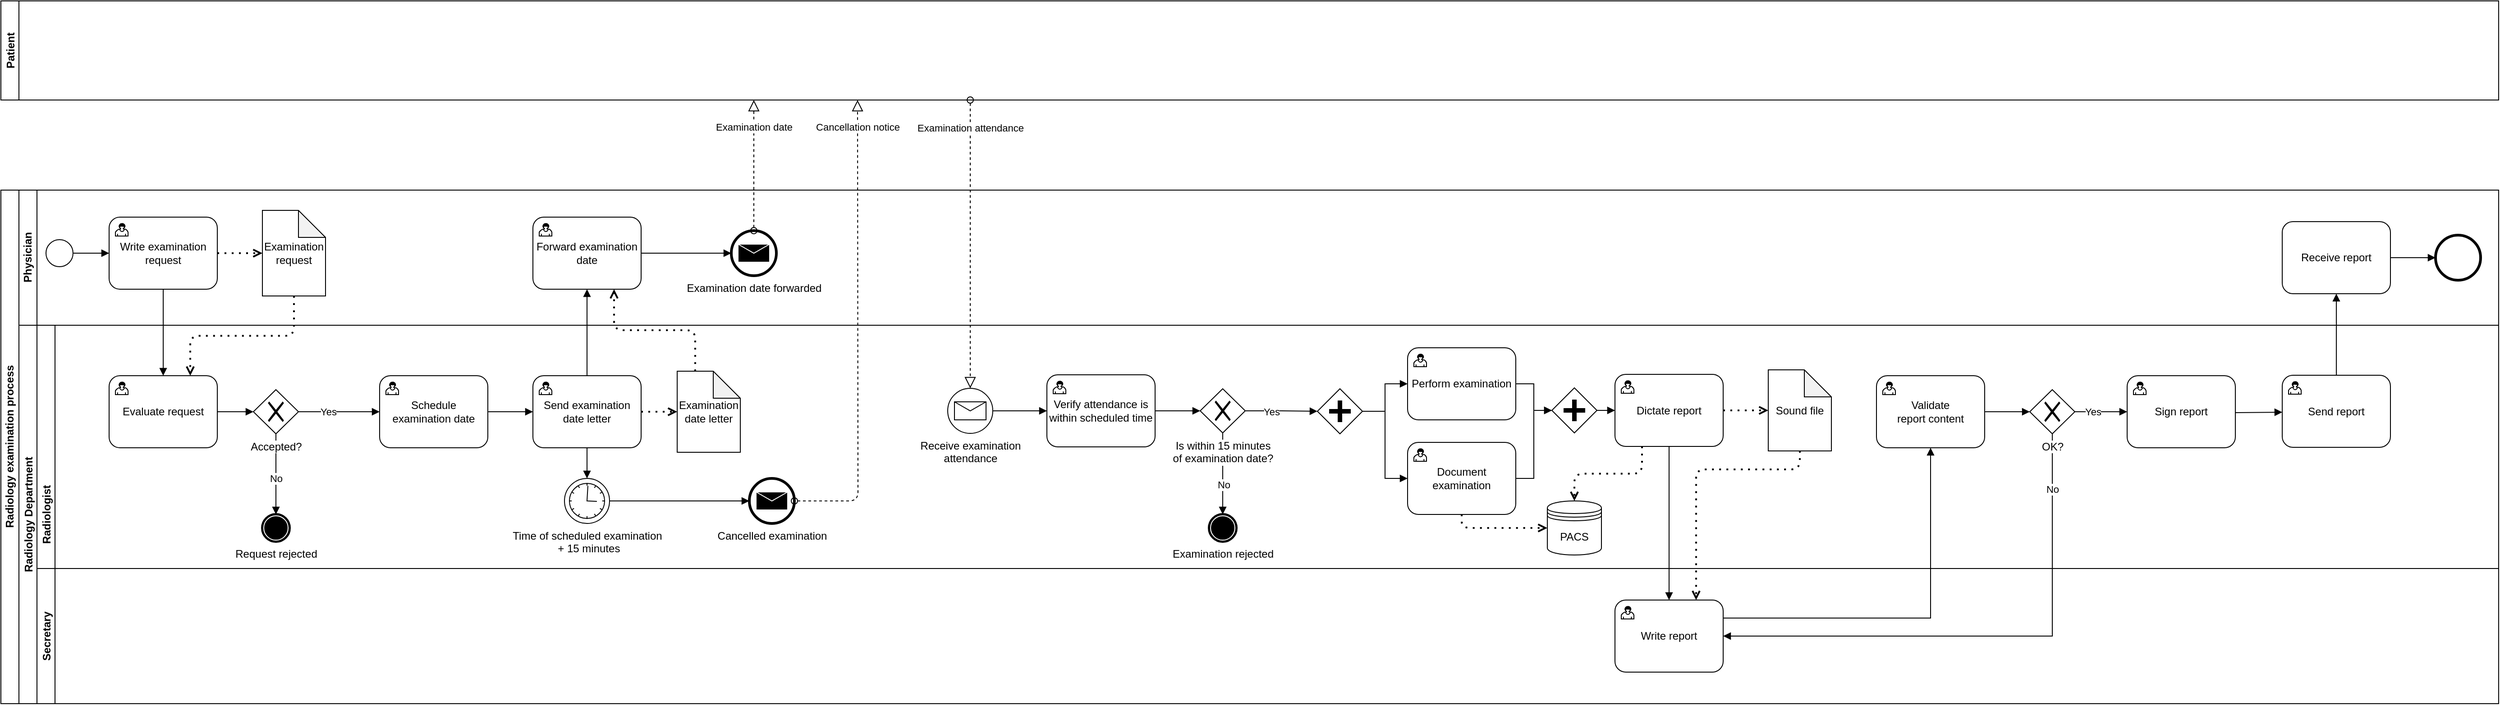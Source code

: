 <mxfile version="13.7.3" type="github">
  <diagram name="Page-1" id="2a216829-ef6e-dabb-86c1-c78162f3ba2b">
    <mxGraphModel dx="3198" dy="1883" grid="1" gridSize="10" guides="1" tooltips="1" connect="1" arrows="1" fold="1" page="1" pageScale="1" pageWidth="1100" pageHeight="850" background="#ffffff" math="0" shadow="0">
      <root>
        <mxCell id="0" />
        <mxCell id="1" parent="0" />
        <mxCell id="8SN7werZHuMEjHXAgfj6-5" value="Patient" style="swimlane;startSize=20;horizontal=0;" vertex="1" parent="1">
          <mxGeometry x="40" y="40" width="2770" height="110" as="geometry" />
        </mxCell>
        <mxCell id="8SN7werZHuMEjHXAgfj6-1" value="Radiology examination process" style="swimlane;html=1;childLayout=stackLayout;resizeParent=1;resizeParentMax=0;horizontal=0;startSize=20;horizontalStack=0;" vertex="1" parent="1">
          <mxGeometry x="40" y="250" width="2770" height="570" as="geometry" />
        </mxCell>
        <mxCell id="8SN7werZHuMEjHXAgfj6-3" value="Physician" style="swimlane;html=1;startSize=20;horizontal=0;" vertex="1" parent="8SN7werZHuMEjHXAgfj6-1">
          <mxGeometry x="20" width="2750" height="150" as="geometry" />
        </mxCell>
        <mxCell id="8SN7werZHuMEjHXAgfj6-15" value="" style="endArrow=block;endFill=1;endSize=6;html=1;exitX=1;exitY=0.5;exitDx=0;exitDy=0;entryX=0;entryY=0.5;entryDx=0;entryDy=0;" edge="1" parent="8SN7werZHuMEjHXAgfj6-3" source="8SN7werZHuMEjHXAgfj6-10" target="8SN7werZHuMEjHXAgfj6-11">
          <mxGeometry width="100" relative="1" as="geometry">
            <mxPoint x="130" y="35" as="sourcePoint" />
            <mxPoint x="230" y="35" as="targetPoint" />
          </mxGeometry>
        </mxCell>
        <mxCell id="8SN7werZHuMEjHXAgfj6-35" style="edgeStyle=orthogonalEdgeStyle;rounded=0;orthogonalLoop=1;jettySize=auto;html=1;endArrow=block;endFill=1;" edge="1" parent="8SN7werZHuMEjHXAgfj6-3" source="8SN7werZHuMEjHXAgfj6-30" target="8SN7werZHuMEjHXAgfj6-34">
          <mxGeometry relative="1" as="geometry" />
        </mxCell>
        <mxCell id="8SN7werZHuMEjHXAgfj6-144" style="edgeStyle=orthogonalEdgeStyle;rounded=0;orthogonalLoop=1;jettySize=auto;html=1;entryX=0;entryY=0.5;entryDx=0;entryDy=0;endArrow=block;endFill=1;" edge="1" parent="8SN7werZHuMEjHXAgfj6-3" source="8SN7werZHuMEjHXAgfj6-142" target="8SN7werZHuMEjHXAgfj6-143">
          <mxGeometry relative="1" as="geometry" />
        </mxCell>
        <mxCell id="8SN7werZHuMEjHXAgfj6-142" value="Receive report" style="shape=ext;rounded=1;html=1;whiteSpace=wrap;" vertex="1" parent="8SN7werZHuMEjHXAgfj6-3">
          <mxGeometry x="2510" y="35" width="120" height="80" as="geometry" />
        </mxCell>
        <mxCell id="8SN7werZHuMEjHXAgfj6-30" value="Forward examination date" style="html=1;whiteSpace=wrap;rounded=1;dropTarget=0;" vertex="1" parent="8SN7werZHuMEjHXAgfj6-3">
          <mxGeometry x="570" y="30" width="120" height="80" as="geometry" />
        </mxCell>
        <mxCell id="8SN7werZHuMEjHXAgfj6-31" value="" style="html=1;shape=mxgraph.bpmn.user_task;outlineConnect=0;" vertex="1" parent="8SN7werZHuMEjHXAgfj6-30">
          <mxGeometry width="14" height="14" relative="1" as="geometry">
            <mxPoint x="7" y="7" as="offset" />
          </mxGeometry>
        </mxCell>
        <mxCell id="8SN7werZHuMEjHXAgfj6-34" value="Examination date forwarded" style="shape=mxgraph.bpmn.shape;html=1;verticalLabelPosition=bottom;labelBackgroundColor=#ffffff;verticalAlign=top;align=center;perimeter=ellipsePerimeter;outlineConnect=0;outline=end;symbol=message;" vertex="1" parent="8SN7werZHuMEjHXAgfj6-3">
          <mxGeometry x="790" y="45" width="50" height="50" as="geometry" />
        </mxCell>
        <mxCell id="8SN7werZHuMEjHXAgfj6-10" value="" style="shape=mxgraph.bpmn.shape;html=1;verticalLabelPosition=bottom;labelBackgroundColor=#ffffff;verticalAlign=top;align=center;perimeter=ellipsePerimeter;outlineConnect=0;outline=standard;symbol=general;" vertex="1" parent="8SN7werZHuMEjHXAgfj6-3">
          <mxGeometry x="30" y="55" width="30" height="30" as="geometry" />
        </mxCell>
        <mxCell id="8SN7werZHuMEjHXAgfj6-11" value="Write examination request" style="html=1;whiteSpace=wrap;rounded=1;dropTarget=0;" vertex="1" parent="8SN7werZHuMEjHXAgfj6-3">
          <mxGeometry x="100" y="30" width="120" height="80" as="geometry" />
        </mxCell>
        <mxCell id="8SN7werZHuMEjHXAgfj6-12" value="" style="html=1;shape=mxgraph.bpmn.user_task;outlineConnect=0;" vertex="1" parent="8SN7werZHuMEjHXAgfj6-11">
          <mxGeometry width="14" height="14" relative="1" as="geometry">
            <mxPoint x="7" y="7" as="offset" />
          </mxGeometry>
        </mxCell>
        <mxCell id="8SN7werZHuMEjHXAgfj6-42" value="" style="endArrow=open;dashed=1;html=1;dashPattern=1 3;strokeWidth=2;exitX=1;exitY=0.5;exitDx=0;exitDy=0;entryX=0;entryY=0.5;entryDx=0;entryDy=0;endFill=0;edgeStyle=orthogonalEdgeStyle;entryPerimeter=0;" edge="1" parent="8SN7werZHuMEjHXAgfj6-3" source="8SN7werZHuMEjHXAgfj6-11" target="8SN7werZHuMEjHXAgfj6-41">
          <mxGeometry width="50" height="50" relative="1" as="geometry">
            <mxPoint x="820" y="220" as="sourcePoint" />
            <mxPoint x="720" y="120" as="targetPoint" />
          </mxGeometry>
        </mxCell>
        <mxCell id="8SN7werZHuMEjHXAgfj6-41" value="Examination request" style="shape=note;whiteSpace=wrap;html=1;backgroundOutline=1;darkOpacity=0.05;" vertex="1" parent="8SN7werZHuMEjHXAgfj6-3">
          <mxGeometry x="270" y="22.5" width="70" height="95" as="geometry" />
        </mxCell>
        <mxCell id="8SN7werZHuMEjHXAgfj6-143" value="" style="shape=mxgraph.bpmn.shape;html=1;verticalLabelPosition=bottom;labelBackgroundColor=#ffffff;verticalAlign=top;align=center;perimeter=ellipsePerimeter;outlineConnect=0;outline=end;symbol=general;" vertex="1" parent="8SN7werZHuMEjHXAgfj6-3">
          <mxGeometry x="2680" y="50" width="50" height="50" as="geometry" />
        </mxCell>
        <mxCell id="8SN7werZHuMEjHXAgfj6-7" value="Radiology Department" style="swimlane;startSize=20;horizontal=0;" vertex="1" parent="8SN7werZHuMEjHXAgfj6-1">
          <mxGeometry x="20" y="150" width="2750" height="420" as="geometry" />
        </mxCell>
        <mxCell id="8SN7werZHuMEjHXAgfj6-8" value="Radiologist" style="swimlane;startSize=20;horizontal=0;" vertex="1" parent="8SN7werZHuMEjHXAgfj6-7">
          <mxGeometry x="20" width="2730" height="420" as="geometry" />
        </mxCell>
        <mxCell id="8SN7werZHuMEjHXAgfj6-22" style="edgeStyle=orthogonalEdgeStyle;rounded=0;orthogonalLoop=1;jettySize=auto;html=1;entryX=0.5;entryY=0;entryDx=0;entryDy=0;exitX=0.5;exitY=1;exitDx=0;exitDy=0;endArrow=block;endFill=1;" edge="1" parent="8SN7werZHuMEjHXAgfj6-8" source="8SN7werZHuMEjHXAgfj6-18" target="8SN7werZHuMEjHXAgfj6-20">
          <mxGeometry relative="1" as="geometry">
            <mxPoint x="340" y="41" as="targetPoint" />
          </mxGeometry>
        </mxCell>
        <mxCell id="8SN7werZHuMEjHXAgfj6-23" value="No" style="edgeLabel;html=1;align=center;verticalAlign=middle;resizable=0;points=[];" vertex="1" connectable="0" parent="8SN7werZHuMEjHXAgfj6-22">
          <mxGeometry x="-0.304" y="1" relative="1" as="geometry">
            <mxPoint x="-1" y="18.64" as="offset" />
          </mxGeometry>
        </mxCell>
        <mxCell id="8SN7werZHuMEjHXAgfj6-26" style="edgeStyle=orthogonalEdgeStyle;rounded=0;orthogonalLoop=1;jettySize=auto;html=1;entryX=0;entryY=0.5;entryDx=0;entryDy=0;endArrow=block;endFill=1;" edge="1" parent="8SN7werZHuMEjHXAgfj6-8" source="8SN7werZHuMEjHXAgfj6-18" target="8SN7werZHuMEjHXAgfj6-24">
          <mxGeometry relative="1" as="geometry" />
        </mxCell>
        <mxCell id="8SN7werZHuMEjHXAgfj6-27" value="Yes" style="edgeLabel;html=1;align=center;verticalAlign=middle;resizable=0;points=[];" vertex="1" connectable="0" parent="8SN7werZHuMEjHXAgfj6-26">
          <mxGeometry x="-0.28" relative="1" as="geometry">
            <mxPoint as="offset" />
          </mxGeometry>
        </mxCell>
        <mxCell id="8SN7werZHuMEjHXAgfj6-88" style="edgeStyle=orthogonalEdgeStyle;rounded=0;orthogonalLoop=1;jettySize=auto;html=1;entryX=0.5;entryY=0;entryDx=0;entryDy=0;endArrow=block;endFill=1;" edge="1" parent="8SN7werZHuMEjHXAgfj6-8" source="8SN7werZHuMEjHXAgfj6-86" target="8SN7werZHuMEjHXAgfj6-87">
          <mxGeometry relative="1" as="geometry" />
        </mxCell>
        <mxCell id="8SN7werZHuMEjHXAgfj6-93" value="No" style="edgeLabel;html=1;align=center;verticalAlign=middle;resizable=0;points=[];" vertex="1" connectable="0" parent="8SN7werZHuMEjHXAgfj6-88">
          <mxGeometry x="0.259" y="1" relative="1" as="geometry">
            <mxPoint as="offset" />
          </mxGeometry>
        </mxCell>
        <mxCell id="8SN7werZHuMEjHXAgfj6-92" style="edgeStyle=orthogonalEdgeStyle;rounded=0;orthogonalLoop=1;jettySize=auto;html=1;endArrow=block;endFill=1;entryX=0;entryY=0.5;entryDx=0;entryDy=0;" edge="1" parent="8SN7werZHuMEjHXAgfj6-8" source="8SN7werZHuMEjHXAgfj6-86" target="8SN7werZHuMEjHXAgfj6-95">
          <mxGeometry relative="1" as="geometry">
            <mxPoint x="1400" y="100" as="targetPoint" />
          </mxGeometry>
        </mxCell>
        <mxCell id="8SN7werZHuMEjHXAgfj6-94" value="Yes" style="edgeLabel;html=1;align=center;verticalAlign=middle;resizable=0;points=[];" vertex="1" connectable="0" parent="8SN7werZHuMEjHXAgfj6-92">
          <mxGeometry x="-0.295" y="-5" relative="1" as="geometry">
            <mxPoint y="-4" as="offset" />
          </mxGeometry>
        </mxCell>
        <mxCell id="8SN7werZHuMEjHXAgfj6-101" style="edgeStyle=orthogonalEdgeStyle;rounded=0;orthogonalLoop=1;jettySize=auto;html=1;entryX=0;entryY=0.5;entryDx=0;entryDy=0;endArrow=block;endFill=1;" edge="1" parent="8SN7werZHuMEjHXAgfj6-8" source="8SN7werZHuMEjHXAgfj6-90" target="8SN7werZHuMEjHXAgfj6-100">
          <mxGeometry relative="1" as="geometry" />
        </mxCell>
        <mxCell id="8SN7werZHuMEjHXAgfj6-90" value="Perform examination" style="html=1;whiteSpace=wrap;rounded=1;dropTarget=0;" vertex="1" parent="8SN7werZHuMEjHXAgfj6-8">
          <mxGeometry x="1520" y="25" width="120" height="80" as="geometry" />
        </mxCell>
        <mxCell id="8SN7werZHuMEjHXAgfj6-91" value="" style="html=1;shape=mxgraph.bpmn.user_task;outlineConnect=0;" vertex="1" parent="8SN7werZHuMEjHXAgfj6-90">
          <mxGeometry width="14" height="14" relative="1" as="geometry">
            <mxPoint x="7" y="7" as="offset" />
          </mxGeometry>
        </mxCell>
        <mxCell id="8SN7werZHuMEjHXAgfj6-98" style="edgeStyle=orthogonalEdgeStyle;rounded=0;orthogonalLoop=1;jettySize=auto;html=1;entryX=0;entryY=0.5;entryDx=0;entryDy=0;endArrow=block;endFill=1;" edge="1" parent="8SN7werZHuMEjHXAgfj6-8" source="8SN7werZHuMEjHXAgfj6-95" target="8SN7werZHuMEjHXAgfj6-90">
          <mxGeometry relative="1" as="geometry" />
        </mxCell>
        <mxCell id="8SN7werZHuMEjHXAgfj6-99" style="edgeStyle=orthogonalEdgeStyle;rounded=0;orthogonalLoop=1;jettySize=auto;html=1;entryX=0;entryY=0.5;entryDx=0;entryDy=0;endArrow=block;endFill=1;" edge="1" parent="8SN7werZHuMEjHXAgfj6-8" source="8SN7werZHuMEjHXAgfj6-95" target="8SN7werZHuMEjHXAgfj6-96">
          <mxGeometry relative="1" as="geometry" />
        </mxCell>
        <mxCell id="8SN7werZHuMEjHXAgfj6-105" style="edgeStyle=orthogonalEdgeStyle;rounded=0;orthogonalLoop=1;jettySize=auto;html=1;entryX=0;entryY=0.5;entryDx=0;entryDy=0;endArrow=block;endFill=1;" edge="1" parent="8SN7werZHuMEjHXAgfj6-8" source="8SN7werZHuMEjHXAgfj6-100" target="8SN7werZHuMEjHXAgfj6-103">
          <mxGeometry relative="1" as="geometry" />
        </mxCell>
        <mxCell id="8SN7werZHuMEjHXAgfj6-102" style="edgeStyle=orthogonalEdgeStyle;rounded=0;orthogonalLoop=1;jettySize=auto;html=1;endArrow=block;endFill=1;entryX=0;entryY=0.5;entryDx=0;entryDy=0;" edge="1" parent="8SN7werZHuMEjHXAgfj6-8" source="8SN7werZHuMEjHXAgfj6-96" target="8SN7werZHuMEjHXAgfj6-100">
          <mxGeometry relative="1" as="geometry" />
        </mxCell>
        <mxCell id="8SN7werZHuMEjHXAgfj6-109" value="Sound file" style="shape=note;whiteSpace=wrap;html=1;backgroundOutline=1;darkOpacity=0.05;" vertex="1" parent="8SN7werZHuMEjHXAgfj6-8">
          <mxGeometry x="1920" y="49.5" width="70" height="90" as="geometry" />
        </mxCell>
        <mxCell id="8SN7werZHuMEjHXAgfj6-100" value="" style="shape=mxgraph.bpmn.shape;html=1;verticalLabelPosition=bottom;labelBackgroundColor=#ffffff;verticalAlign=top;align=center;perimeter=rhombusPerimeter;background=gateway;outlineConnect=0;outline=none;symbol=parallelGw;" vertex="1" parent="8SN7werZHuMEjHXAgfj6-8">
          <mxGeometry x="1680" y="69.5" width="50" height="50" as="geometry" />
        </mxCell>
        <mxCell id="8SN7werZHuMEjHXAgfj6-86" value="Is within 15 minutes&lt;br&gt;of examination date?" style="shape=mxgraph.bpmn.shape;html=1;verticalLabelPosition=bottom;labelBackgroundColor=#ffffff;verticalAlign=top;align=center;perimeter=rhombusPerimeter;background=gateway;outlineConnect=0;outline=none;symbol=exclusiveGw;" vertex="1" parent="8SN7werZHuMEjHXAgfj6-8">
          <mxGeometry x="1290" y="70.5" width="50" height="49" as="geometry" />
        </mxCell>
        <mxCell id="8SN7werZHuMEjHXAgfj6-131" style="edgeStyle=orthogonalEdgeStyle;rounded=0;orthogonalLoop=1;jettySize=auto;html=1;entryX=1;entryY=0.5;entryDx=0;entryDy=0;endArrow=block;endFill=1;" edge="1" parent="8SN7werZHuMEjHXAgfj6-8" source="8SN7werZHuMEjHXAgfj6-129" target="8SN7werZHuMEjHXAgfj6-111">
          <mxGeometry relative="1" as="geometry">
            <Array as="points">
              <mxPoint x="2235" y="345" />
            </Array>
          </mxGeometry>
        </mxCell>
        <mxCell id="8SN7werZHuMEjHXAgfj6-132" value="No" style="edgeLabel;html=1;align=center;verticalAlign=middle;resizable=0;points=[];" vertex="1" connectable="0" parent="8SN7werZHuMEjHXAgfj6-131">
          <mxGeometry x="-0.795" relative="1" as="geometry">
            <mxPoint y="1" as="offset" />
          </mxGeometry>
        </mxCell>
        <mxCell id="8SN7werZHuMEjHXAgfj6-136" value="Yes" style="edgeStyle=orthogonalEdgeStyle;rounded=0;orthogonalLoop=1;jettySize=auto;html=1;endArrow=block;endFill=1;entryX=0;entryY=0.5;entryDx=0;entryDy=0;" edge="1" parent="8SN7werZHuMEjHXAgfj6-8" source="8SN7werZHuMEjHXAgfj6-129" target="8SN7werZHuMEjHXAgfj6-134">
          <mxGeometry x="-0.31" relative="1" as="geometry">
            <mxPoint x="2318" y="95" as="targetPoint" />
            <mxPoint as="offset" />
          </mxGeometry>
        </mxCell>
        <mxCell id="8SN7werZHuMEjHXAgfj6-129" value="OK?" style="shape=mxgraph.bpmn.shape;html=1;verticalLabelPosition=bottom;labelBackgroundColor=#ffffff;verticalAlign=top;align=center;perimeter=rhombusPerimeter;background=gateway;outlineConnect=0;outline=none;symbol=exclusiveGw;" vertex="1" parent="8SN7werZHuMEjHXAgfj6-8">
          <mxGeometry x="2210" y="71.5" width="50" height="49" as="geometry" />
        </mxCell>
        <mxCell id="8SN7werZHuMEjHXAgfj6-95" value="" style="shape=mxgraph.bpmn.shape;html=1;verticalLabelPosition=bottom;labelBackgroundColor=#ffffff;verticalAlign=top;align=center;perimeter=rhombusPerimeter;background=gateway;outlineConnect=0;outline=none;symbol=parallelGw;" vertex="1" parent="8SN7werZHuMEjHXAgfj6-8">
          <mxGeometry x="1420" y="70.5" width="50" height="50" as="geometry" />
        </mxCell>
        <mxCell id="8SN7werZHuMEjHXAgfj6-113" style="edgeStyle=orthogonalEdgeStyle;rounded=0;orthogonalLoop=1;jettySize=auto;html=1;entryX=0.5;entryY=0;entryDx=0;entryDy=0;endArrow=block;endFill=1;exitX=0.5;exitY=1;exitDx=0;exitDy=0;" edge="1" parent="8SN7werZHuMEjHXAgfj6-8" source="8SN7werZHuMEjHXAgfj6-103" target="8SN7werZHuMEjHXAgfj6-111">
          <mxGeometry relative="1" as="geometry" />
        </mxCell>
        <mxCell id="8SN7werZHuMEjHXAgfj6-103" value="Dictate report" style="html=1;whiteSpace=wrap;rounded=1;dropTarget=0;" vertex="1" parent="8SN7werZHuMEjHXAgfj6-8">
          <mxGeometry x="1750" y="54.5" width="120" height="80" as="geometry" />
        </mxCell>
        <mxCell id="8SN7werZHuMEjHXAgfj6-104" value="" style="html=1;shape=mxgraph.bpmn.user_task;outlineConnect=0;" vertex="1" parent="8SN7werZHuMEjHXAgfj6-103">
          <mxGeometry width="14" height="14" relative="1" as="geometry">
            <mxPoint x="7" y="7" as="offset" />
          </mxGeometry>
        </mxCell>
        <mxCell id="8SN7werZHuMEjHXAgfj6-130" style="edgeStyle=orthogonalEdgeStyle;rounded=0;orthogonalLoop=1;jettySize=auto;html=1;entryX=0;entryY=0.5;entryDx=0;entryDy=0;endArrow=block;endFill=1;" edge="1" parent="8SN7werZHuMEjHXAgfj6-8" source="8SN7werZHuMEjHXAgfj6-115" target="8SN7werZHuMEjHXAgfj6-129">
          <mxGeometry relative="1" as="geometry" />
        </mxCell>
        <mxCell id="8SN7werZHuMEjHXAgfj6-115" value="Validate &lt;br&gt;report content" style="html=1;whiteSpace=wrap;rounded=1;dropTarget=0;" vertex="1" parent="8SN7werZHuMEjHXAgfj6-8">
          <mxGeometry x="2040" y="56" width="120" height="80" as="geometry" />
        </mxCell>
        <mxCell id="8SN7werZHuMEjHXAgfj6-116" value="" style="html=1;shape=mxgraph.bpmn.user_task;outlineConnect=0;" vertex="1" parent="8SN7werZHuMEjHXAgfj6-115">
          <mxGeometry width="14" height="14" relative="1" as="geometry">
            <mxPoint x="7" y="7" as="offset" />
          </mxGeometry>
        </mxCell>
        <mxCell id="8SN7werZHuMEjHXAgfj6-139" style="edgeStyle=orthogonalEdgeStyle;rounded=0;orthogonalLoop=1;jettySize=auto;html=1;entryX=0;entryY=0.5;entryDx=0;entryDy=0;endArrow=block;endFill=1;exitX=1;exitY=0.5;exitDx=0;exitDy=0;" edge="1" parent="8SN7werZHuMEjHXAgfj6-8">
          <mxGeometry relative="1" as="geometry">
            <mxPoint x="2438" y="97" as="sourcePoint" />
            <mxPoint x="2490" y="96.5" as="targetPoint" />
            <Array as="points">
              <mxPoint x="2490" y="97" />
            </Array>
          </mxGeometry>
        </mxCell>
        <mxCell id="8SN7werZHuMEjHXAgfj6-134" value="Sign report" style="html=1;whiteSpace=wrap;rounded=1;dropTarget=0;" vertex="1" parent="8SN7werZHuMEjHXAgfj6-8">
          <mxGeometry x="2318" y="56" width="120" height="80" as="geometry" />
        </mxCell>
        <mxCell id="8SN7werZHuMEjHXAgfj6-135" value="" style="html=1;shape=mxgraph.bpmn.user_task;outlineConnect=0;" vertex="1" parent="8SN7werZHuMEjHXAgfj6-134">
          <mxGeometry width="14" height="14" relative="1" as="geometry">
            <mxPoint x="7" y="7" as="offset" />
          </mxGeometry>
        </mxCell>
        <mxCell id="8SN7werZHuMEjHXAgfj6-137" value="Send report" style="html=1;whiteSpace=wrap;rounded=1;dropTarget=0;" vertex="1" parent="8SN7werZHuMEjHXAgfj6-8">
          <mxGeometry x="2490" y="55.5" width="120" height="80" as="geometry" />
        </mxCell>
        <mxCell id="8SN7werZHuMEjHXAgfj6-138" value="" style="html=1;shape=mxgraph.bpmn.user_task;outlineConnect=0;" vertex="1" parent="8SN7werZHuMEjHXAgfj6-137">
          <mxGeometry width="14" height="14" relative="1" as="geometry">
            <mxPoint x="7" y="7" as="offset" />
          </mxGeometry>
        </mxCell>
        <mxCell id="8SN7werZHuMEjHXAgfj6-96" value="Document examination" style="html=1;whiteSpace=wrap;rounded=1;dropTarget=0;" vertex="1" parent="8SN7werZHuMEjHXAgfj6-8">
          <mxGeometry x="1520" y="130" width="120" height="80" as="geometry" />
        </mxCell>
        <mxCell id="8SN7werZHuMEjHXAgfj6-97" value="" style="html=1;shape=mxgraph.bpmn.user_task;outlineConnect=0;" vertex="1" parent="8SN7werZHuMEjHXAgfj6-96">
          <mxGeometry width="14" height="14" relative="1" as="geometry">
            <mxPoint x="7" y="7" as="offset" />
          </mxGeometry>
        </mxCell>
        <mxCell id="8SN7werZHuMEjHXAgfj6-126" value="Cancelled examination" style="shape=mxgraph.bpmn.shape;html=1;verticalLabelPosition=bottom;labelBackgroundColor=#ffffff;verticalAlign=top;align=center;perimeter=ellipsePerimeter;outlineConnect=0;outline=end;symbol=message;" vertex="1" parent="8SN7werZHuMEjHXAgfj6-8">
          <mxGeometry x="790" y="170" width="50" height="50" as="geometry" />
        </mxCell>
        <mxCell id="8SN7werZHuMEjHXAgfj6-118" value="PACS" style="shape=datastore;whiteSpace=wrap;html=1;" vertex="1" parent="8SN7werZHuMEjHXAgfj6-8">
          <mxGeometry x="1675" y="195" width="60" height="60" as="geometry" />
        </mxCell>
        <mxCell id="8SN7werZHuMEjHXAgfj6-87" value="Examination rejected" style="shape=mxgraph.bpmn.shape;html=1;verticalLabelPosition=bottom;labelBackgroundColor=#ffffff;verticalAlign=top;align=center;perimeter=ellipsePerimeter;outlineConnect=0;outline=end;symbol=terminate;" vertex="1" parent="8SN7werZHuMEjHXAgfj6-8">
          <mxGeometry x="1300" y="210" width="30" height="30" as="geometry" />
        </mxCell>
        <mxCell id="8SN7werZHuMEjHXAgfj6-108" style="edgeStyle=orthogonalEdgeStyle;rounded=0;orthogonalLoop=1;jettySize=auto;html=1;entryX=0;entryY=0.5;entryDx=0;entryDy=0;endArrow=block;endFill=1;" edge="1" parent="8SN7werZHuMEjHXAgfj6-8" source="8SN7werZHuMEjHXAgfj6-106" target="8SN7werZHuMEjHXAgfj6-86">
          <mxGeometry relative="1" as="geometry" />
        </mxCell>
        <mxCell id="8SN7werZHuMEjHXAgfj6-106" value="Verify attendance is within scheduled time" style="html=1;whiteSpace=wrap;rounded=1;dropTarget=0;" vertex="1" parent="8SN7werZHuMEjHXAgfj6-8">
          <mxGeometry x="1120" y="55" width="120" height="80" as="geometry" />
        </mxCell>
        <mxCell id="8SN7werZHuMEjHXAgfj6-107" value="" style="html=1;shape=mxgraph.bpmn.user_task;outlineConnect=0;" vertex="1" parent="8SN7werZHuMEjHXAgfj6-106">
          <mxGeometry width="14" height="14" relative="1" as="geometry">
            <mxPoint x="7" y="7" as="offset" />
          </mxGeometry>
        </mxCell>
        <mxCell id="8SN7werZHuMEjHXAgfj6-123" style="edgeStyle=orthogonalEdgeStyle;rounded=0;orthogonalLoop=1;jettySize=auto;html=1;entryX=0.5;entryY=0;entryDx=0;entryDy=0;endArrow=block;endFill=1;" edge="1" parent="8SN7werZHuMEjHXAgfj6-8" source="8SN7werZHuMEjHXAgfj6-28" target="8SN7werZHuMEjHXAgfj6-122">
          <mxGeometry relative="1" as="geometry" />
        </mxCell>
        <mxCell id="8SN7werZHuMEjHXAgfj6-28" value="Send examination date letter" style="html=1;whiteSpace=wrap;rounded=1;dropTarget=0;" vertex="1" parent="8SN7werZHuMEjHXAgfj6-8">
          <mxGeometry x="550" y="56" width="120" height="80" as="geometry" />
        </mxCell>
        <mxCell id="8SN7werZHuMEjHXAgfj6-29" value="" style="html=1;shape=mxgraph.bpmn.user_task;outlineConnect=0;" vertex="1" parent="8SN7werZHuMEjHXAgfj6-28">
          <mxGeometry width="14" height="14" relative="1" as="geometry">
            <mxPoint x="7" y="7" as="offset" />
          </mxGeometry>
        </mxCell>
        <mxCell id="8SN7werZHuMEjHXAgfj6-32" style="edgeStyle=orthogonalEdgeStyle;rounded=0;orthogonalLoop=1;jettySize=auto;html=1;entryX=0;entryY=0.5;entryDx=0;entryDy=0;endArrow=block;endFill=1;" edge="1" parent="8SN7werZHuMEjHXAgfj6-8" source="8SN7werZHuMEjHXAgfj6-24" target="8SN7werZHuMEjHXAgfj6-28">
          <mxGeometry relative="1" as="geometry" />
        </mxCell>
        <mxCell id="8SN7werZHuMEjHXAgfj6-39" value="" style="endArrow=open;dashed=1;html=1;dashPattern=1 3;strokeWidth=2;exitX=1;exitY=0.5;exitDx=0;exitDy=0;entryX=0;entryY=0.5;entryDx=0;entryDy=0;entryPerimeter=0;endFill=0;" edge="1" parent="8SN7werZHuMEjHXAgfj6-8" source="8SN7werZHuMEjHXAgfj6-28" target="8SN7werZHuMEjHXAgfj6-38">
          <mxGeometry width="50" height="50" relative="1" as="geometry">
            <mxPoint x="510" y="60" as="sourcePoint" />
            <mxPoint x="560" y="10" as="targetPoint" />
          </mxGeometry>
        </mxCell>
        <mxCell id="8SN7werZHuMEjHXAgfj6-44" style="edgeStyle=orthogonalEdgeStyle;rounded=0;orthogonalLoop=1;jettySize=auto;html=1;entryX=0;entryY=0.5;entryDx=0;entryDy=0;endArrow=block;endFill=1;" edge="1" parent="8SN7werZHuMEjHXAgfj6-8" source="8SN7werZHuMEjHXAgfj6-16" target="8SN7werZHuMEjHXAgfj6-18">
          <mxGeometry relative="1" as="geometry" />
        </mxCell>
        <mxCell id="8SN7werZHuMEjHXAgfj6-16" value="Evaluate request" style="html=1;whiteSpace=wrap;rounded=1;dropTarget=0;" vertex="1" parent="8SN7werZHuMEjHXAgfj6-8">
          <mxGeometry x="80" y="56" width="120" height="80" as="geometry" />
        </mxCell>
        <mxCell id="8SN7werZHuMEjHXAgfj6-17" value="" style="html=1;shape=mxgraph.bpmn.user_task;outlineConnect=0;" vertex="1" parent="8SN7werZHuMEjHXAgfj6-16">
          <mxGeometry width="14" height="14" relative="1" as="geometry">
            <mxPoint x="7" y="7" as="offset" />
          </mxGeometry>
        </mxCell>
        <mxCell id="8SN7werZHuMEjHXAgfj6-18" value="Accepted?" style="shape=mxgraph.bpmn.shape;html=1;verticalLabelPosition=bottom;labelBackgroundColor=#ffffff;verticalAlign=top;align=center;perimeter=rhombusPerimeter;background=gateway;outlineConnect=0;outline=none;symbol=exclusiveGw;" vertex="1" parent="8SN7werZHuMEjHXAgfj6-8">
          <mxGeometry x="240" y="71.5" width="50" height="49" as="geometry" />
        </mxCell>
        <mxCell id="8SN7werZHuMEjHXAgfj6-24" value="Schedule examination date" style="html=1;whiteSpace=wrap;rounded=1;dropTarget=0;" vertex="1" parent="8SN7werZHuMEjHXAgfj6-8">
          <mxGeometry x="380" y="56" width="120" height="80" as="geometry" />
        </mxCell>
        <mxCell id="8SN7werZHuMEjHXAgfj6-25" value="" style="html=1;shape=mxgraph.bpmn.user_task;outlineConnect=0;" vertex="1" parent="8SN7werZHuMEjHXAgfj6-24">
          <mxGeometry width="14" height="14" relative="1" as="geometry">
            <mxPoint x="7" y="7" as="offset" />
          </mxGeometry>
        </mxCell>
        <mxCell id="8SN7werZHuMEjHXAgfj6-38" value="Examination date letter" style="shape=note;whiteSpace=wrap;html=1;backgroundOutline=1;darkOpacity=0.05;" vertex="1" parent="8SN7werZHuMEjHXAgfj6-8">
          <mxGeometry x="710" y="51" width="70" height="90" as="geometry" />
        </mxCell>
        <mxCell id="8SN7werZHuMEjHXAgfj6-79" value="Receive examination &lt;br&gt;attendance" style="shape=mxgraph.bpmn.shape;html=1;verticalLabelPosition=bottom;labelBackgroundColor=#ffffff;verticalAlign=top;align=center;perimeter=ellipsePerimeter;outlineConnect=0;outline=standard;symbol=message;" vertex="1" parent="8SN7werZHuMEjHXAgfj6-8">
          <mxGeometry x="1010" y="70" width="50" height="50" as="geometry" />
        </mxCell>
        <mxCell id="8SN7werZHuMEjHXAgfj6-20" value="Request rejected" style="shape=mxgraph.bpmn.shape;html=1;verticalLabelPosition=bottom;labelBackgroundColor=#ffffff;verticalAlign=top;align=center;perimeter=ellipsePerimeter;outlineConnect=0;outline=end;symbol=terminate;" vertex="1" parent="8SN7werZHuMEjHXAgfj6-8">
          <mxGeometry x="250" y="210" width="30" height="30" as="geometry" />
        </mxCell>
        <mxCell id="8SN7werZHuMEjHXAgfj6-85" value="Secretary" style="swimlane;startSize=20;horizontal=0;" vertex="1" parent="8SN7werZHuMEjHXAgfj6-8">
          <mxGeometry y="270" width="2730" height="150" as="geometry" />
        </mxCell>
        <mxCell id="8SN7werZHuMEjHXAgfj6-111" value="Write report" style="html=1;whiteSpace=wrap;rounded=1;dropTarget=0;" vertex="1" parent="8SN7werZHuMEjHXAgfj6-85">
          <mxGeometry x="1750" y="35" width="120" height="80" as="geometry" />
        </mxCell>
        <mxCell id="8SN7werZHuMEjHXAgfj6-112" value="" style="html=1;shape=mxgraph.bpmn.user_task;outlineConnect=0;" vertex="1" parent="8SN7werZHuMEjHXAgfj6-111">
          <mxGeometry width="14" height="14" relative="1" as="geometry">
            <mxPoint x="7" y="7" as="offset" />
          </mxGeometry>
        </mxCell>
        <mxCell id="8SN7werZHuMEjHXAgfj6-67" style="edgeStyle=orthogonalEdgeStyle;rounded=0;orthogonalLoop=1;jettySize=auto;html=1;endArrow=block;endFill=1;exitX=1;exitY=0.5;exitDx=0;exitDy=0;entryX=0;entryY=0.5;entryDx=0;entryDy=0;" edge="1" parent="8SN7werZHuMEjHXAgfj6-8" source="8SN7werZHuMEjHXAgfj6-79" target="8SN7werZHuMEjHXAgfj6-106">
          <mxGeometry relative="1" as="geometry">
            <mxPoint x="1410.0" y="-48.0" as="sourcePoint" />
            <mxPoint x="1100" y="60" as="targetPoint" />
          </mxGeometry>
        </mxCell>
        <mxCell id="8SN7werZHuMEjHXAgfj6-110" value="" style="endArrow=open;dashed=1;html=1;dashPattern=1 3;strokeWidth=2;exitX=1;exitY=0.5;exitDx=0;exitDy=0;entryX=0;entryY=0.5;entryDx=0;entryDy=0;endFill=0;edgeStyle=orthogonalEdgeStyle;entryPerimeter=0;" edge="1" parent="8SN7werZHuMEjHXAgfj6-8" source="8SN7werZHuMEjHXAgfj6-103" target="8SN7werZHuMEjHXAgfj6-109">
          <mxGeometry width="50" height="50" relative="1" as="geometry">
            <mxPoint x="740" y="61" as="sourcePoint" />
            <mxPoint x="700" y="-30" as="targetPoint" />
          </mxGeometry>
        </mxCell>
        <mxCell id="8SN7werZHuMEjHXAgfj6-114" value="" style="endArrow=open;dashed=1;html=1;dashPattern=1 3;strokeWidth=2;exitX=0.5;exitY=1;exitDx=0;exitDy=0;entryX=0.75;entryY=0;entryDx=0;entryDy=0;endFill=0;edgeStyle=orthogonalEdgeStyle;exitPerimeter=0;" edge="1" parent="8SN7werZHuMEjHXAgfj6-8" source="8SN7werZHuMEjHXAgfj6-109" target="8SN7werZHuMEjHXAgfj6-111">
          <mxGeometry width="50" height="50" relative="1" as="geometry">
            <mxPoint x="1880" y="104.5" as="sourcePoint" />
            <mxPoint x="1930" y="104.5" as="targetPoint" />
            <Array as="points">
              <mxPoint x="1955" y="160" />
              <mxPoint x="1840" y="160" />
            </Array>
          </mxGeometry>
        </mxCell>
        <mxCell id="8SN7werZHuMEjHXAgfj6-117" style="edgeStyle=orthogonalEdgeStyle;rounded=0;orthogonalLoop=1;jettySize=auto;html=1;entryX=0.5;entryY=1;entryDx=0;entryDy=0;endArrow=block;endFill=1;exitX=1;exitY=0.25;exitDx=0;exitDy=0;" edge="1" parent="8SN7werZHuMEjHXAgfj6-8" source="8SN7werZHuMEjHXAgfj6-111" target="8SN7werZHuMEjHXAgfj6-115">
          <mxGeometry relative="1" as="geometry" />
        </mxCell>
        <mxCell id="8SN7werZHuMEjHXAgfj6-119" value="" style="endArrow=open;dashed=1;html=1;dashPattern=1 3;strokeWidth=2;exitX=0.25;exitY=1;exitDx=0;exitDy=0;entryX=0.5;entryY=0;entryDx=0;entryDy=0;endFill=0;edgeStyle=orthogonalEdgeStyle;" edge="1" parent="8SN7werZHuMEjHXAgfj6-8" source="8SN7werZHuMEjHXAgfj6-103" target="8SN7werZHuMEjHXAgfj6-118">
          <mxGeometry width="50" height="50" relative="1" as="geometry">
            <mxPoint x="1880" y="104.5" as="sourcePoint" />
            <mxPoint x="1930" y="104.5" as="targetPoint" />
          </mxGeometry>
        </mxCell>
        <mxCell id="8SN7werZHuMEjHXAgfj6-121" value="" style="endArrow=open;dashed=1;html=1;dashPattern=1 3;strokeWidth=2;exitX=0.5;exitY=1;exitDx=0;exitDy=0;entryX=0;entryY=0.5;entryDx=0;entryDy=0;endFill=0;edgeStyle=orthogonalEdgeStyle;" edge="1" parent="8SN7werZHuMEjHXAgfj6-8" source="8SN7werZHuMEjHXAgfj6-96" target="8SN7werZHuMEjHXAgfj6-118">
          <mxGeometry width="50" height="50" relative="1" as="geometry">
            <mxPoint x="1790" y="144.5" as="sourcePoint" />
            <mxPoint x="1730" y="205" as="targetPoint" />
          </mxGeometry>
        </mxCell>
        <mxCell id="8SN7werZHuMEjHXAgfj6-122" value="Time of scheduled examination&lt;br&gt;&amp;nbsp;+ 15 minutes" style="shape=mxgraph.bpmn.shape;html=1;verticalLabelPosition=bottom;labelBackgroundColor=#ffffff;verticalAlign=top;align=center;perimeter=ellipsePerimeter;outlineConnect=0;outline=standard;symbol=timer;" vertex="1" parent="8SN7werZHuMEjHXAgfj6-8">
          <mxGeometry x="585" y="170" width="50" height="50" as="geometry" />
        </mxCell>
        <mxCell id="8SN7werZHuMEjHXAgfj6-124" style="edgeStyle=orthogonalEdgeStyle;rounded=0;orthogonalLoop=1;jettySize=auto;html=1;endArrow=block;endFill=1;entryX=0;entryY=0.5;entryDx=0;entryDy=0;" edge="1" parent="8SN7werZHuMEjHXAgfj6-8" source="8SN7werZHuMEjHXAgfj6-122" target="8SN7werZHuMEjHXAgfj6-126">
          <mxGeometry relative="1" as="geometry">
            <mxPoint x="750" y="195" as="targetPoint" />
          </mxGeometry>
        </mxCell>
        <mxCell id="8SN7werZHuMEjHXAgfj6-21" style="edgeStyle=orthogonalEdgeStyle;rounded=0;orthogonalLoop=1;jettySize=auto;html=1;endArrow=block;endFill=1;" edge="1" parent="8SN7werZHuMEjHXAgfj6-1" source="8SN7werZHuMEjHXAgfj6-11" target="8SN7werZHuMEjHXAgfj6-16">
          <mxGeometry relative="1" as="geometry" />
        </mxCell>
        <mxCell id="8SN7werZHuMEjHXAgfj6-33" style="edgeStyle=orthogonalEdgeStyle;rounded=0;orthogonalLoop=1;jettySize=auto;html=1;entryX=0.5;entryY=1;entryDx=0;entryDy=0;endArrow=block;endFill=1;" edge="1" parent="8SN7werZHuMEjHXAgfj6-1" source="8SN7werZHuMEjHXAgfj6-28" target="8SN7werZHuMEjHXAgfj6-30">
          <mxGeometry relative="1" as="geometry" />
        </mxCell>
        <mxCell id="8SN7werZHuMEjHXAgfj6-40" value="" style="endArrow=open;dashed=1;html=1;dashPattern=1 3;strokeWidth=2;exitX=0;exitY=0;exitDx=20;exitDy=0;entryX=0.75;entryY=1;entryDx=0;entryDy=0;endFill=0;exitPerimeter=0;edgeStyle=orthogonalEdgeStyle;" edge="1" parent="8SN7werZHuMEjHXAgfj6-1" source="8SN7werZHuMEjHXAgfj6-38" target="8SN7werZHuMEjHXAgfj6-30">
          <mxGeometry width="50" height="50" relative="1" as="geometry">
            <mxPoint x="770" y="266" as="sourcePoint" />
            <mxPoint x="820" y="265" as="targetPoint" />
          </mxGeometry>
        </mxCell>
        <mxCell id="8SN7werZHuMEjHXAgfj6-43" value="" style="endArrow=open;dashed=1;html=1;dashPattern=1 3;strokeWidth=2;exitX=0.5;exitY=1;exitDx=0;exitDy=0;entryX=0.75;entryY=0;entryDx=0;entryDy=0;endFill=0;exitPerimeter=0;edgeStyle=orthogonalEdgeStyle;" edge="1" parent="8SN7werZHuMEjHXAgfj6-1" source="8SN7werZHuMEjHXAgfj6-41" target="8SN7werZHuMEjHXAgfj6-16">
          <mxGeometry width="50" height="50" relative="1" as="geometry">
            <mxPoint x="850" y="230" as="sourcePoint" />
            <mxPoint x="750" y="130" as="targetPoint" />
          </mxGeometry>
        </mxCell>
        <mxCell id="8SN7werZHuMEjHXAgfj6-145" style="edgeStyle=orthogonalEdgeStyle;rounded=0;orthogonalLoop=1;jettySize=auto;html=1;entryX=0.5;entryY=1;entryDx=0;entryDy=0;endArrow=block;endFill=1;" edge="1" parent="8SN7werZHuMEjHXAgfj6-1" source="8SN7werZHuMEjHXAgfj6-137" target="8SN7werZHuMEjHXAgfj6-142">
          <mxGeometry relative="1" as="geometry" />
        </mxCell>
        <mxCell id="8SN7werZHuMEjHXAgfj6-36" value="" style="startArrow=oval;startFill=0;startSize=7;endArrow=block;endFill=0;endSize=10;dashed=1;html=1;exitX=0.5;exitY=0;exitDx=0;exitDy=0;" edge="1" parent="1" source="8SN7werZHuMEjHXAgfj6-34">
          <mxGeometry width="100" relative="1" as="geometry">
            <mxPoint x="550" y="200" as="sourcePoint" />
            <mxPoint x="875" y="150" as="targetPoint" />
          </mxGeometry>
        </mxCell>
        <mxCell id="8SN7werZHuMEjHXAgfj6-37" value="Examination date" style="edgeLabel;html=1;align=center;verticalAlign=middle;resizable=0;points=[];" vertex="1" connectable="0" parent="8SN7werZHuMEjHXAgfj6-36">
          <mxGeometry x="0.586" relative="1" as="geometry">
            <mxPoint as="offset" />
          </mxGeometry>
        </mxCell>
        <mxCell id="8SN7werZHuMEjHXAgfj6-82" value="" style="startArrow=oval;startFill=0;startSize=7;endArrow=block;endFill=0;endSize=10;dashed=1;html=1;entryX=0.5;entryY=0;entryDx=0;entryDy=0;" edge="1" parent="1" target="8SN7werZHuMEjHXAgfj6-79">
          <mxGeometry width="100" relative="1" as="geometry">
            <mxPoint x="1115" y="150" as="sourcePoint" />
            <mxPoint x="885" y="160" as="targetPoint" />
          </mxGeometry>
        </mxCell>
        <mxCell id="8SN7werZHuMEjHXAgfj6-83" value="Examination attendance" style="edgeLabel;html=1;align=center;verticalAlign=middle;resizable=0;points=[];" vertex="1" connectable="0" parent="8SN7werZHuMEjHXAgfj6-82">
          <mxGeometry x="0.586" relative="1" as="geometry">
            <mxPoint y="-223.33" as="offset" />
          </mxGeometry>
        </mxCell>
        <mxCell id="8SN7werZHuMEjHXAgfj6-127" value="" style="startArrow=oval;startFill=0;startSize=7;endArrow=block;endFill=0;endSize=10;dashed=1;html=1;exitX=1;exitY=0.5;exitDx=0;exitDy=0;edgeStyle=orthogonalEdgeStyle;" edge="1" parent="1" source="8SN7werZHuMEjHXAgfj6-126">
          <mxGeometry width="100" relative="1" as="geometry">
            <mxPoint x="885" y="305" as="sourcePoint" />
            <mxPoint x="990" y="150" as="targetPoint" />
          </mxGeometry>
        </mxCell>
        <mxCell id="8SN7werZHuMEjHXAgfj6-128" value="Cancellation notice" style="edgeLabel;html=1;align=center;verticalAlign=middle;resizable=0;points=[];" vertex="1" connectable="0" parent="8SN7werZHuMEjHXAgfj6-127">
          <mxGeometry x="0.586" relative="1" as="geometry">
            <mxPoint y="-76.88" as="offset" />
          </mxGeometry>
        </mxCell>
      </root>
    </mxGraphModel>
  </diagram>
</mxfile>
